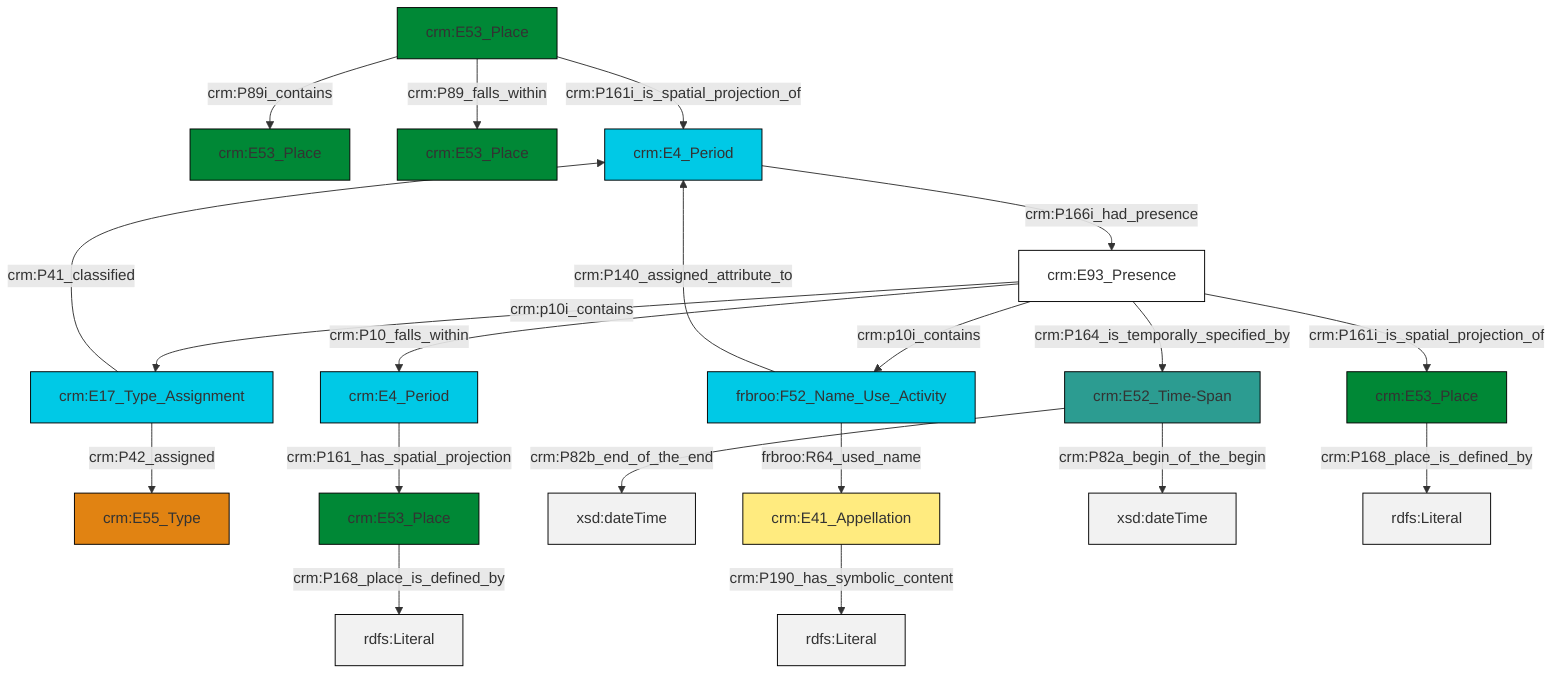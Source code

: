 graph TD
classDef Literal fill:#f2f2f2,stroke:#000000;
classDef CRM_Entity fill:#FFFFFF,stroke:#000000;
classDef Temporal_Entity fill:#00C9E6, stroke:#000000;
classDef Type fill:#E18312, stroke:#000000;
classDef Time-Span fill:#2C9C91, stroke:#000000;
classDef Appellation fill:#FFEB7F, stroke:#000000;
classDef Place fill:#008836, stroke:#000000;
classDef Persistent_Item fill:#B266B2, stroke:#000000;
classDef Conceptual_Object fill:#FFD700, stroke:#000000;
classDef Physical_Thing fill:#D2B48C, stroke:#000000;
classDef Actor fill:#f58aad, stroke:#000000;
classDef PC_Classes fill:#4ce600, stroke:#000000;
classDef Multi fill:#cccccc,stroke:#000000;

2["crm:E53_Place"]:::Place -->|crm:P168_place_is_defined_by| 3[rdfs:Literal]:::Literal
4["crm:E52_Time-Span"]:::Time-Span -->|crm:P82b_end_of_the_end| 5[xsd:dateTime]:::Literal
8["crm:E53_Place"]:::Place -->|crm:P89_falls_within| 12["crm:E53_Place"]:::Place
4["crm:E52_Time-Span"]:::Time-Span -->|crm:P82a_begin_of_the_begin| 13[xsd:dateTime]:::Literal
14["crm:E93_Presence"]:::CRM_Entity -->|crm:P164_is_temporally_specified_by| 4["crm:E52_Time-Span"]:::Time-Span
14["crm:E93_Presence"]:::CRM_Entity -->|crm:p10i_contains| 15["frbroo:F52_Name_Use_Activity"]:::Temporal_Entity
10["crm:E41_Appellation"]:::Appellation -->|crm:P190_has_symbolic_content| 16[rdfs:Literal]:::Literal
15["frbroo:F52_Name_Use_Activity"]:::Temporal_Entity -->|frbroo:R64_used_name| 10["crm:E41_Appellation"]:::Appellation
14["crm:E93_Presence"]:::CRM_Entity -->|crm:P10_falls_within| 19["crm:E4_Period"]:::Temporal_Entity
8["crm:E53_Place"]:::Place -->|crm:P89i_contains| 6["crm:E53_Place"]:::Place
19["crm:E4_Period"]:::Temporal_Entity -->|crm:P161_has_spatial_projection| 2["crm:E53_Place"]:::Place
15["frbroo:F52_Name_Use_Activity"]:::Temporal_Entity -->|crm:P140_assigned_attribute_to| 23["crm:E4_Period"]:::Temporal_Entity
20["crm:E53_Place"]:::Place -->|crm:P168_place_is_defined_by| 24[rdfs:Literal]:::Literal
14["crm:E93_Presence"]:::CRM_Entity -->|crm:p10i_contains| 25["crm:E17_Type_Assignment"]:::Temporal_Entity
23["crm:E4_Period"]:::Temporal_Entity -->|crm:P166i_had_presence| 14["crm:E93_Presence"]:::CRM_Entity
14["crm:E93_Presence"]:::CRM_Entity -->|crm:P161i_is_spatial_projection_of| 20["crm:E53_Place"]:::Place
25["crm:E17_Type_Assignment"]:::Temporal_Entity -->|crm:P41_classified| 23["crm:E4_Period"]:::Temporal_Entity
25["crm:E17_Type_Assignment"]:::Temporal_Entity -->|crm:P42_assigned| 0["crm:E55_Type"]:::Type
8["crm:E53_Place"]:::Place -->|crm:P161i_is_spatial_projection_of| 23["crm:E4_Period"]:::Temporal_Entity